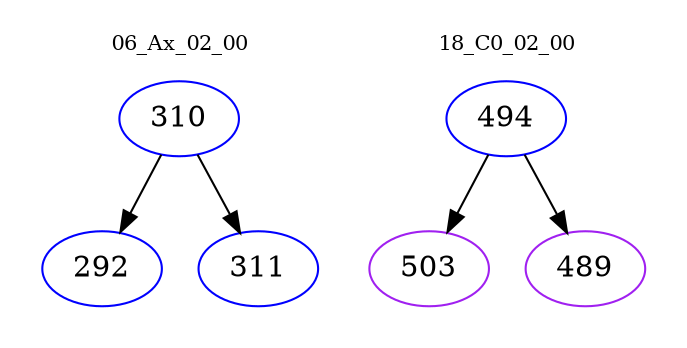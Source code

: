 digraph{
subgraph cluster_0 {
color = white
label = "06_Ax_02_00";
fontsize=10;
T0_310 [label="310", color="blue"]
T0_310 -> T0_292 [color="black"]
T0_292 [label="292", color="blue"]
T0_310 -> T0_311 [color="black"]
T0_311 [label="311", color="blue"]
}
subgraph cluster_1 {
color = white
label = "18_C0_02_00";
fontsize=10;
T1_494 [label="494", color="blue"]
T1_494 -> T1_503 [color="black"]
T1_503 [label="503", color="purple"]
T1_494 -> T1_489 [color="black"]
T1_489 [label="489", color="purple"]
}
}
